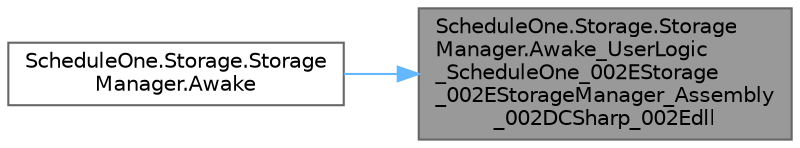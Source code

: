 digraph "ScheduleOne.Storage.StorageManager.Awake_UserLogic_ScheduleOne_002EStorage_002EStorageManager_Assembly_002DCSharp_002Edll"
{
 // LATEX_PDF_SIZE
  bgcolor="transparent";
  edge [fontname=Helvetica,fontsize=10,labelfontname=Helvetica,labelfontsize=10];
  node [fontname=Helvetica,fontsize=10,shape=box,height=0.2,width=0.4];
  rankdir="RL";
  Node1 [id="Node000001",label="ScheduleOne.Storage.Storage\lManager.Awake_UserLogic\l_ScheduleOne_002EStorage\l_002EStorageManager_Assembly\l_002DCSharp_002Edll",height=0.2,width=0.4,color="gray40", fillcolor="grey60", style="filled", fontcolor="black",tooltip=" "];
  Node1 -> Node2 [id="edge1_Node000001_Node000002",dir="back",color="steelblue1",style="solid",tooltip=" "];
  Node2 [id="Node000002",label="ScheduleOne.Storage.Storage\lManager.Awake",height=0.2,width=0.4,color="grey40", fillcolor="white", style="filled",URL="$class_schedule_one_1_1_storage_1_1_storage_manager.html#a2238c2e19c8d3c5edce15262eab8403f",tooltip=" "];
}

